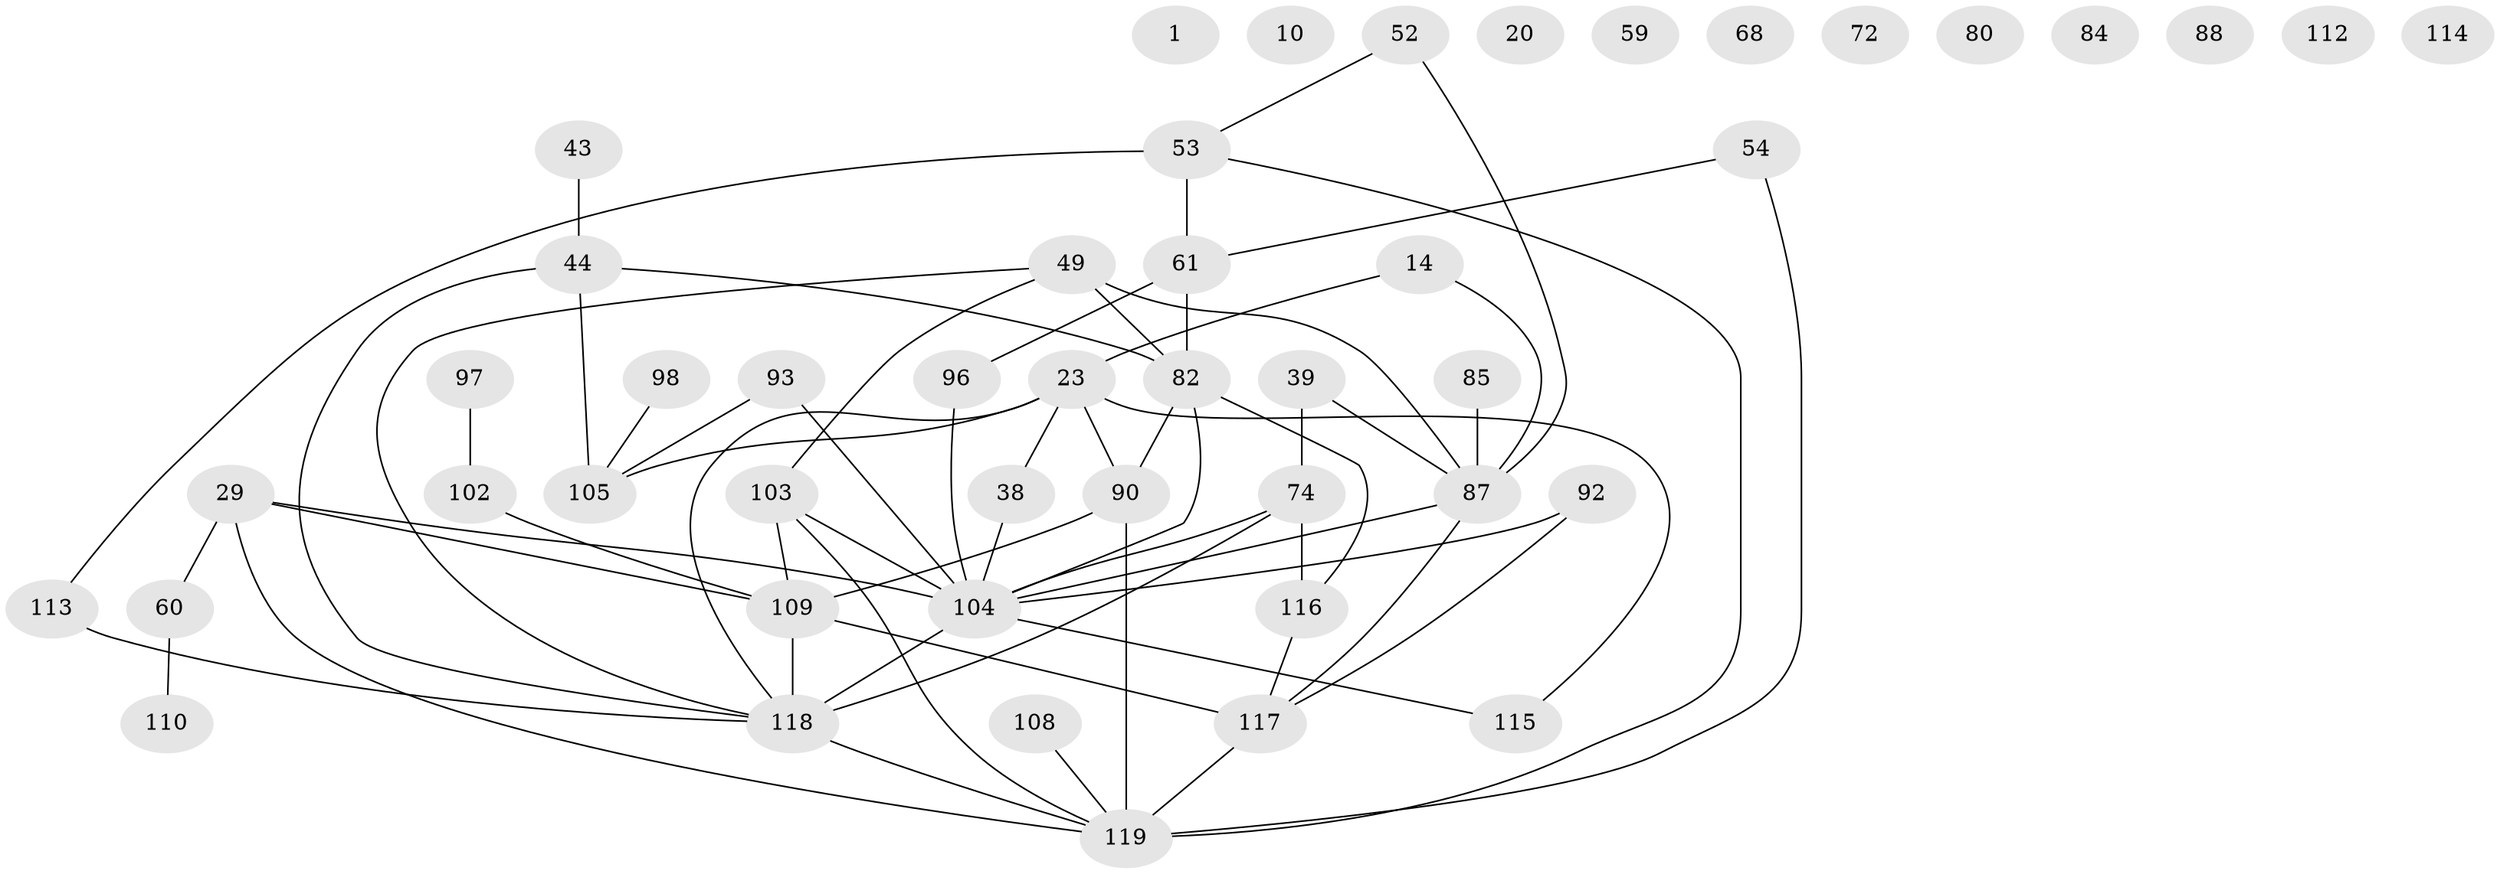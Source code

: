 // original degree distribution, {0: 0.08403361344537816, 1: 0.15966386554621848, 2: 0.25210084033613445, 3: 0.2857142857142857, 6: 0.05042016806722689, 4: 0.09243697478991597, 5: 0.058823529411764705, 7: 0.01680672268907563}
// Generated by graph-tools (version 1.1) at 2025/42/03/04/25 21:42:51]
// undirected, 47 vertices, 63 edges
graph export_dot {
graph [start="1"]
  node [color=gray90,style=filled];
  1;
  10;
  14;
  20;
  23 [super="+9"];
  29 [super="+15"];
  38;
  39;
  43;
  44 [super="+12"];
  49 [super="+16+35"];
  52;
  53 [super="+24"];
  54;
  59 [super="+3"];
  60 [super="+19+27"];
  61;
  68;
  72;
  74 [super="+48"];
  80;
  82 [super="+26+62+71"];
  84;
  85;
  87 [super="+64"];
  88;
  90 [super="+40+89"];
  92;
  93 [super="+42"];
  96 [super="+21+25"];
  97;
  98;
  102;
  103 [super="+91+66"];
  104 [super="+95+65+101"];
  105 [super="+50+77"];
  108;
  109 [super="+31+107+83+70+86+47+73"];
  110 [super="+18"];
  112;
  113 [super="+63"];
  114;
  115 [super="+79"];
  116 [super="+69+111"];
  117 [super="+51"];
  118 [super="+6+100"];
  119 [super="+99+106"];
  14 -- 87;
  14 -- 23;
  23 -- 115;
  23 -- 38;
  23 -- 105;
  23 -- 90;
  23 -- 118 [weight=2];
  29 -- 104;
  29 -- 60 [weight=2];
  29 -- 119;
  29 -- 109;
  38 -- 104;
  39 -- 87;
  39 -- 74;
  43 -- 44;
  44 -- 82;
  44 -- 105 [weight=2];
  44 -- 118;
  49 -- 87 [weight=2];
  49 -- 103;
  49 -- 118;
  49 -- 82;
  52 -- 87;
  52 -- 53;
  53 -- 61 [weight=2];
  53 -- 113;
  53 -- 119;
  54 -- 61;
  54 -- 119;
  60 -- 110;
  61 -- 82 [weight=3];
  61 -- 96;
  74 -- 104;
  74 -- 116 [weight=2];
  74 -- 118;
  82 -- 104;
  82 -- 116;
  82 -- 90;
  85 -- 87;
  87 -- 117 [weight=3];
  87 -- 104;
  90 -- 119 [weight=2];
  90 -- 109 [weight=3];
  92 -- 117;
  92 -- 104;
  93 -- 104 [weight=2];
  93 -- 105;
  96 -- 104;
  97 -- 102;
  98 -- 105;
  102 -- 109 [weight=2];
  103 -- 104;
  103 -- 119;
  103 -- 109;
  104 -- 118 [weight=2];
  104 -- 115;
  108 -- 119;
  109 -- 117 [weight=3];
  109 -- 118;
  113 -- 118;
  116 -- 117;
  117 -- 119 [weight=2];
  118 -- 119 [weight=2];
}
